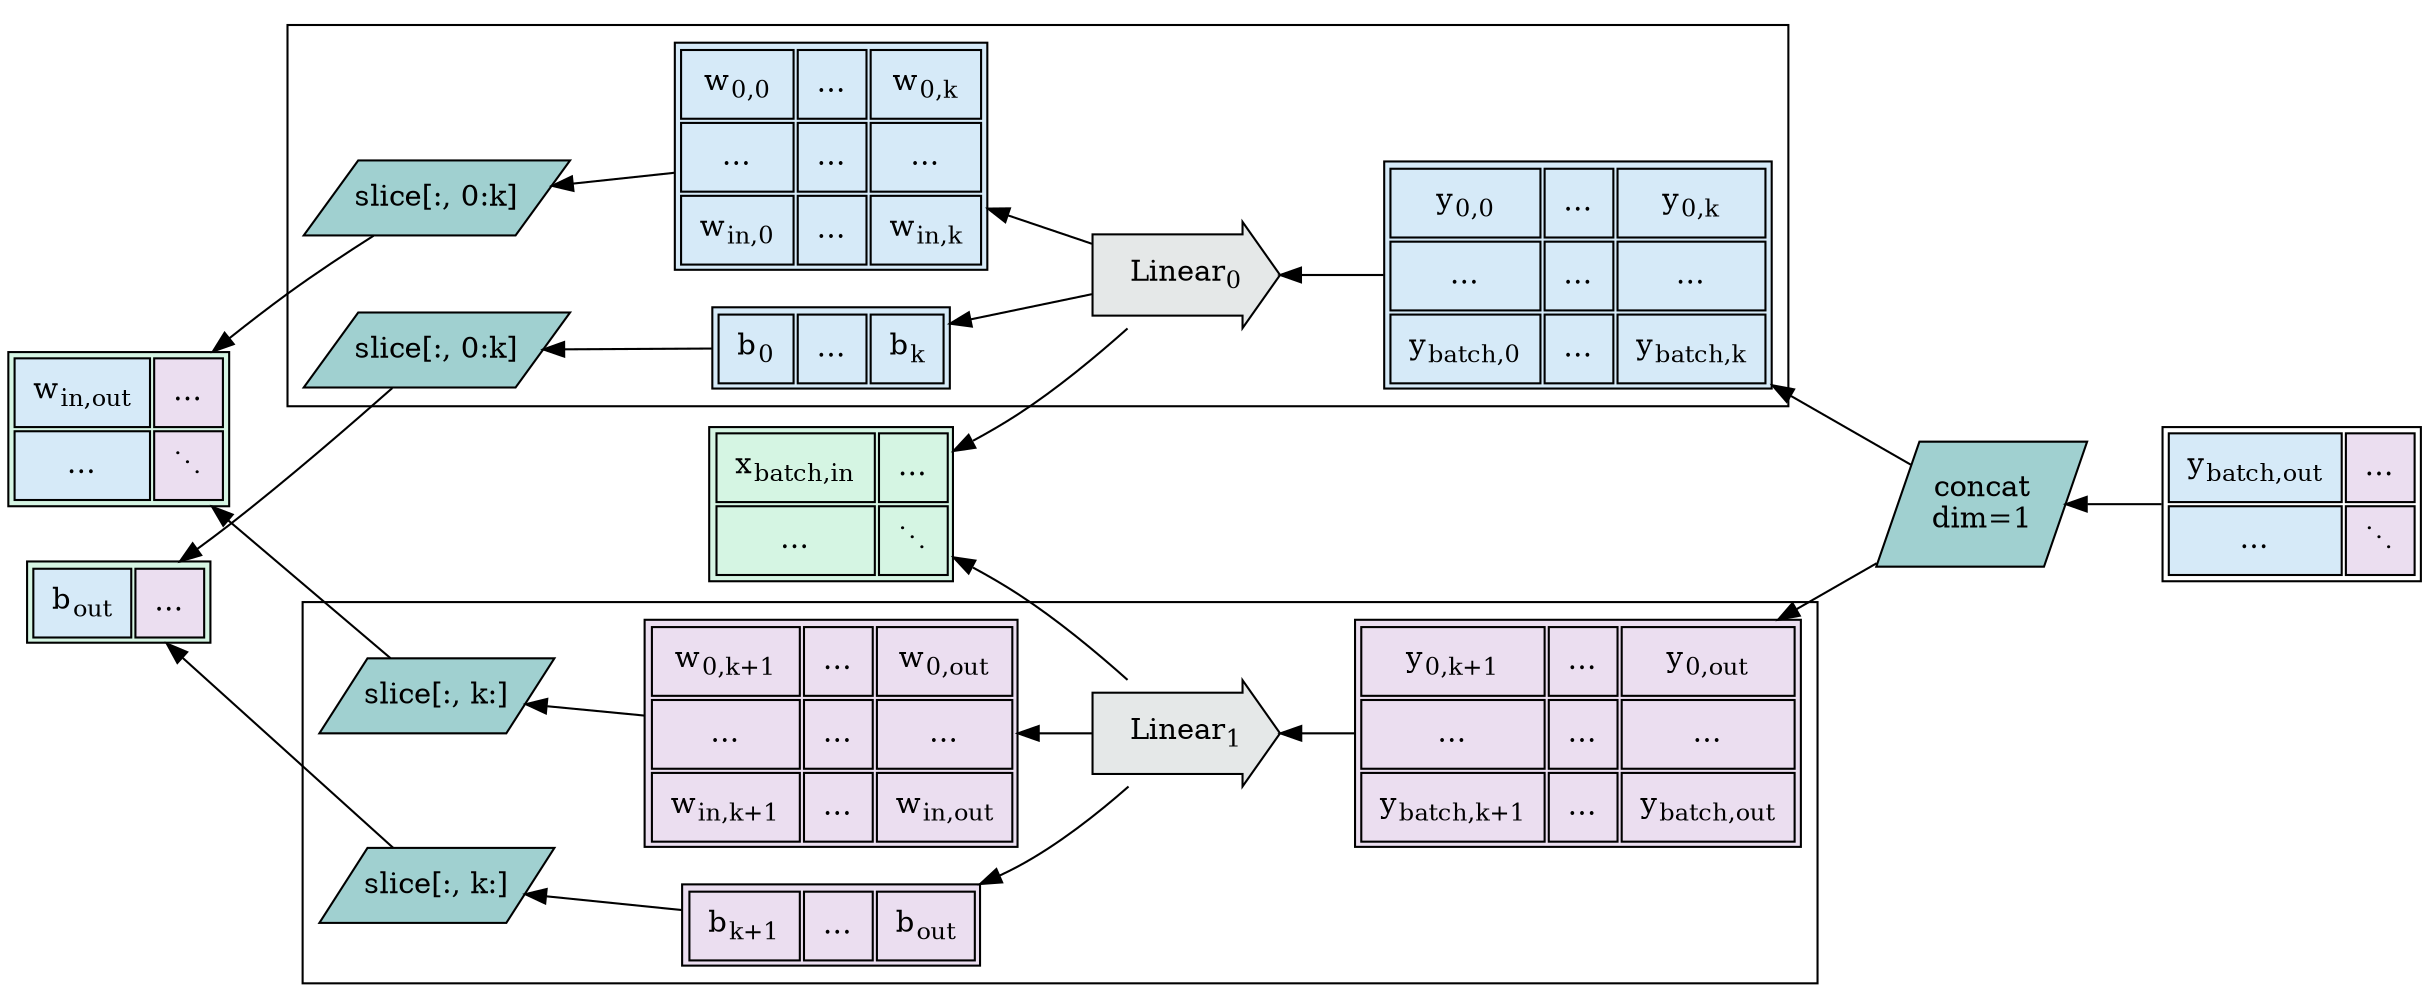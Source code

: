 digraph G {
  rankdir=RL;
  x [
    shape="plain";
    label=<
      <table bgcolor="#D5F5E3" cellpadding="8">
        <tr>
          <td>x<sub>batch,in</sub></td>
          <td>…</td>
        </tr>
        <tr>
          <td>…</td>
          <td>⋱</td>
        </tr>
      </table>
    >;
  ];
  w [
    shape="plain";
    label=<
      <table bgcolor="#D5F5E3" cellpadding="8">
        <tr>
          <td bgcolor="#D6EAF8">w<sub>in,out</sub></td>
          <td bgcolor="#EBDEF0">…</td>
        </tr>
        <tr>
          <td bgcolor="#D6EAF8">…</td>
          <td bgcolor="#EBDEF0">⋱</td>
        </tr>
      </table>
    >;
  ];
  b [
    shape="plain";
    label=<
      <table bgcolor="#D5F5E3" cellpadding="8">
        <tr>
          <td bgcolor="#D6EAF8">b<sub>out</sub></td>
          <td bgcolor="#EBDEF0">…</td>
        </tr>
      </table>
    >;
  ];
  subgraph cluster_0 {
    w0 [
      shape="plain";
      label=<
        <table bgcolor="#D6EAF8" cellpadding="8">
          <tr>
            <td>w<sub>0,0</sub></td>
            <td>…</td>
            <td>w<sub>0,k</sub></td>
          </tr>
          <tr>
            <td>…</td>
            <td>…</td>
            <td>…</td>
          </tr>
          <tr>
            <td>w<sub>in,0</sub></td>
            <td>…</td>
            <td>w<sub>in,k</sub></td>
          </tr>
        </table>
      >;
    ];
    SW0 [
      label=<slice[:, 0:k]>;
      margin=0;
      shape=parallelogram;
      style=filled;
      fillcolor="#a0d0d0";
      color=black;
    ];
    b0 [
      shape="plain";
      label=<
        <table bgcolor="#D6EAF8" cellpadding="8">
          <tr>
            <td>b<sub>0</sub></td>
            <td>…</td>
            <td>b<sub>k</sub></td>
          </tr>
        </table>
      >;
    ];
    Sb0 [
      label=<slice[:, 0:k]>;
      margin=0;
      shape=parallelogram;
      style=filled;
      fillcolor="#a0d0d0";
      color=black;
    ];
    op0 [
      label=<Linear<sub>0</sub>>;
      shape=rarrow;
      style=filled;
      fillcolor="#E5E8E8";
      margin=0.25;
    ];
    y0 [
      shape="plain";
      label=<
        <table bgcolor="#D6EAF8" cellpadding="8">
          <tr>
            <td>y<sub>0,0</sub></td>
            <td>…</td>
            <td>y<sub>0,k</sub></td>
          </tr>
          <tr>
            <td>…</td>
            <td>…</td>
            <td>…</td>
          </tr>
          <tr>
            <td>y<sub>batch,0</sub></td>
            <td>…</td>
            <td>y<sub>batch,k</sub></td>
          </tr>
        </table>
      >;
    ];
    op0 -> b0;
    y0 -> op0;
  }
  subgraph cluster_1 {
    wk [
      shape="plain";
      label=<
        <table bgcolor="#EBDEF0" cellpadding="8">
          <tr>
            <td>w<sub>0,k+1</sub></td>
            <td>…</td>
            <td>w<sub>0,out</sub></td>
          </tr>
          <tr>
            <td>…</td>
            <td>…</td>
            <td>…</td>
          </tr>
          <tr>
            <td>w<sub>in,k+1</sub></td>
            <td>…</td>
            <td>w<sub>in,out</sub></td>
          </tr>
        </table>
      >;
    ];
    SWk [
      label=<slice[:, k:]>;
      margin=0;
      shape=parallelogram;
      style=filled;
      fillcolor="#a0d0d0";
      color=black;
    ];
    bk [
      shape="plain";
      label=<
        <table bgcolor="#EBDEF0" cellpadding="8">
          <tr>
            <td>b<sub>k+1</sub></td>
            <td>…</td>
            <td>b<sub>out</sub></td>
          </tr>
        </table>
      >;
    ];
    Sbk [
      label=<slice[:, k:]>;
      margin=0;
      shape=parallelogram;
      style=filled;
      fillcolor="#a0d0d0";
      color=black;
    ];
    yk [
      shape="plain";
      label=<
        <table bgcolor="#EBDEF0" cellpadding="8">
          <tr>
            <td>y<sub>0,k+1</sub></td>
            <td>…</td>
            <td>y<sub>0,out</sub></td>
          </tr>
          <tr>
            <td>…</td>
            <td>…</td>
            <td>…</td>
          </tr>
          <tr>
            <td>y<sub>batch,k+1</sub></td>
            <td>…</td>
            <td>y<sub>batch,out</sub></td>
          </tr>
        </table>
      >;
    ];
    opk [
      label=<Linear<sub>1</sub>>;
      shape=rarrow;
      style=filled;
      fillcolor="#E5E8E8";
      margin=0.25;
    ];
    opk -> bk;
    yk -> opk;
  }
  y [
    shape="plain";
    label=<
      <table cellpadding="8">
        <tr>
          <td bgcolor="#D6EAF8">y<sub>batch,out</sub></td>
          <td bgcolor="#EBDEF0">…</td>
        </tr>
        <tr>
          <td bgcolor="#D6EAF8">…</td>
          <td bgcolor="#EBDEF0">⋱</td>
        </tr>
      </table>
    >;
  ];
  op0 -> x [
    weight=0;
  ];
  opk -> x [
    weight=0;
  ];
  w0 -> SW0 -> w;
  wk -> SWk -> w;
  b0 -> Sb0 -> b;
  bk -> Sbk -> b;
  op0 -> w0;
  opk -> wk;
  SC [
    label=<
      <table border="0" cellspacing="0" cellpadding="0">
        <tr>
          <td>concat</td>
        </tr>
        <tr>
          <td>dim=1</td>
        </tr>
      </table>
    >;
    margin=0;
    shape=parallelogram;
    style=filled;
    fillcolor="#a0d0d0";
    color=black;
  ];
  SC -> y0;
  SC -> yk;
  y -> SC;
}
